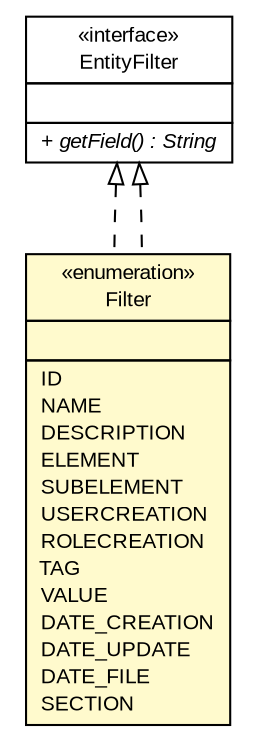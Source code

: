 #!/usr/local/bin/dot
#
# Class diagram 
# Generated by UMLGraph version R5_6-24-gf6e263 (http://www.umlgraph.org/)
#

digraph G {
	edge [fontname="arial",fontsize=10,labelfontname="arial",labelfontsize=10];
	node [fontname="arial",fontsize=10,shape=plaintext];
	nodesep=0.25;
	ranksep=0.5;
	// gov.sandia.cf.model.PCMMEvidence.Filter
	c262917 [label=<<table title="gov.sandia.cf.model.PCMMEvidence.Filter" border="0" cellborder="1" cellspacing="0" cellpadding="2" port="p" bgcolor="lemonChiffon" href="./PCMMEvidence.Filter.html">
		<tr><td><table border="0" cellspacing="0" cellpadding="1">
<tr><td align="center" balign="center"> &#171;enumeration&#187; </td></tr>
<tr><td align="center" balign="center"> Filter </td></tr>
		</table></td></tr>
		<tr><td><table border="0" cellspacing="0" cellpadding="1">
<tr><td align="left" balign="left">  </td></tr>
		</table></td></tr>
		<tr><td><table border="0" cellspacing="0" cellpadding="1">
<tr><td align="left" balign="left"> ID </td></tr>
<tr><td align="left" balign="left"> NAME </td></tr>
<tr><td align="left" balign="left"> DESCRIPTION </td></tr>
<tr><td align="left" balign="left"> ELEMENT </td></tr>
<tr><td align="left" balign="left"> SUBELEMENT </td></tr>
<tr><td align="left" balign="left"> USERCREATION </td></tr>
<tr><td align="left" balign="left"> ROLECREATION </td></tr>
<tr><td align="left" balign="left"> TAG </td></tr>
<tr><td align="left" balign="left"> VALUE </td></tr>
<tr><td align="left" balign="left"> DATE_CREATION </td></tr>
<tr><td align="left" balign="left"> DATE_UPDATE </td></tr>
<tr><td align="left" balign="left"> DATE_FILE </td></tr>
<tr><td align="left" balign="left"> SECTION </td></tr>
		</table></td></tr>
		</table>>, URL="./PCMMEvidence.Filter.html", fontname="arial", fontcolor="black", fontsize=10.0];
	// gov.sandia.cf.model.query.EntityFilter
	c262969 [label=<<table title="gov.sandia.cf.model.query.EntityFilter" border="0" cellborder="1" cellspacing="0" cellpadding="2" port="p" href="./query/EntityFilter.html">
		<tr><td><table border="0" cellspacing="0" cellpadding="1">
<tr><td align="center" balign="center"> &#171;interface&#187; </td></tr>
<tr><td align="center" balign="center"> EntityFilter </td></tr>
		</table></td></tr>
		<tr><td><table border="0" cellspacing="0" cellpadding="1">
<tr><td align="left" balign="left">  </td></tr>
		</table></td></tr>
		<tr><td><table border="0" cellspacing="0" cellpadding="1">
<tr><td align="left" balign="left"><font face="arial italic" point-size="10.0"> + getField() : String </font></td></tr>
		</table></td></tr>
		</table>>, URL="./query/EntityFilter.html", fontname="arial", fontcolor="black", fontsize=10.0];
	//gov.sandia.cf.model.PCMMEvidence.Filter implements gov.sandia.cf.model.query.EntityFilter
	c262969:p -> c262917:p [dir=back,arrowtail=empty,style=dashed];
	//gov.sandia.cf.model.PCMMEvidence.Filter implements gov.sandia.cf.model.query.EntityFilter
	c262969:p -> c262917:p [dir=back,arrowtail=empty,style=dashed];
}

